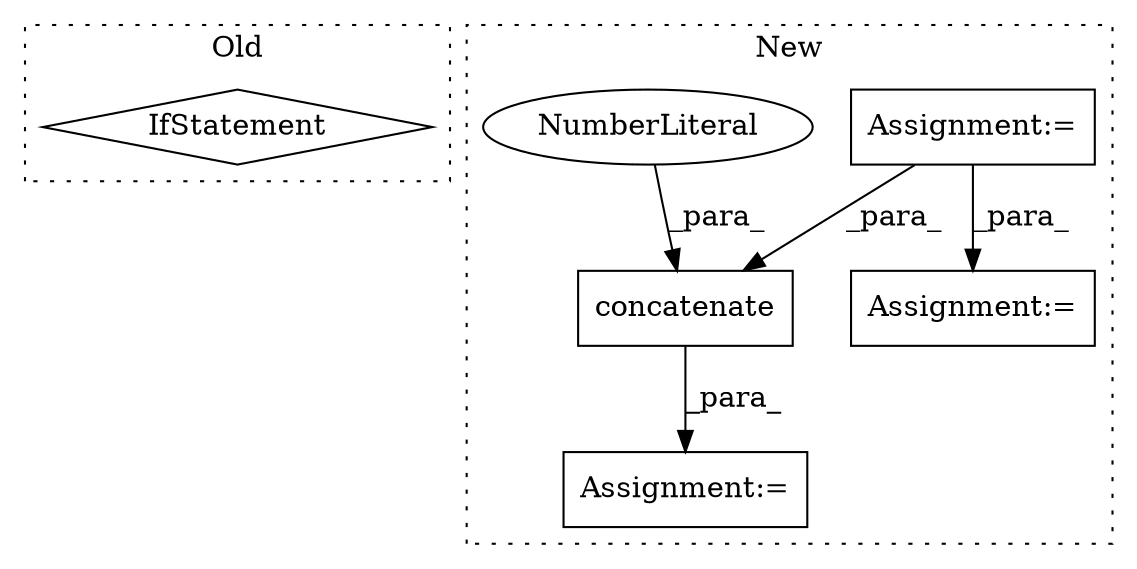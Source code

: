 digraph G {
subgraph cluster0 {
1 [label="IfStatement" a="25" s="1909" l="32" shape="diamond"];
label = "Old";
style="dotted";
}
subgraph cluster1 {
2 [label="concatenate" a="32" s="2175,2273" l="12,1" shape="box"];
3 [label="Assignment:=" a="7" s="2168" l="1" shape="box"];
4 [label="Assignment:=" a="7" s="1823" l="1" shape="box"];
5 [label="Assignment:=" a="7" s="2054" l="1" shape="box"];
6 [label="NumberLiteral" a="34" s="2272" l="1" shape="ellipse"];
label = "New";
style="dotted";
}
2 -> 3 [label="_para_"];
4 -> 5 [label="_para_"];
4 -> 2 [label="_para_"];
6 -> 2 [label="_para_"];
}